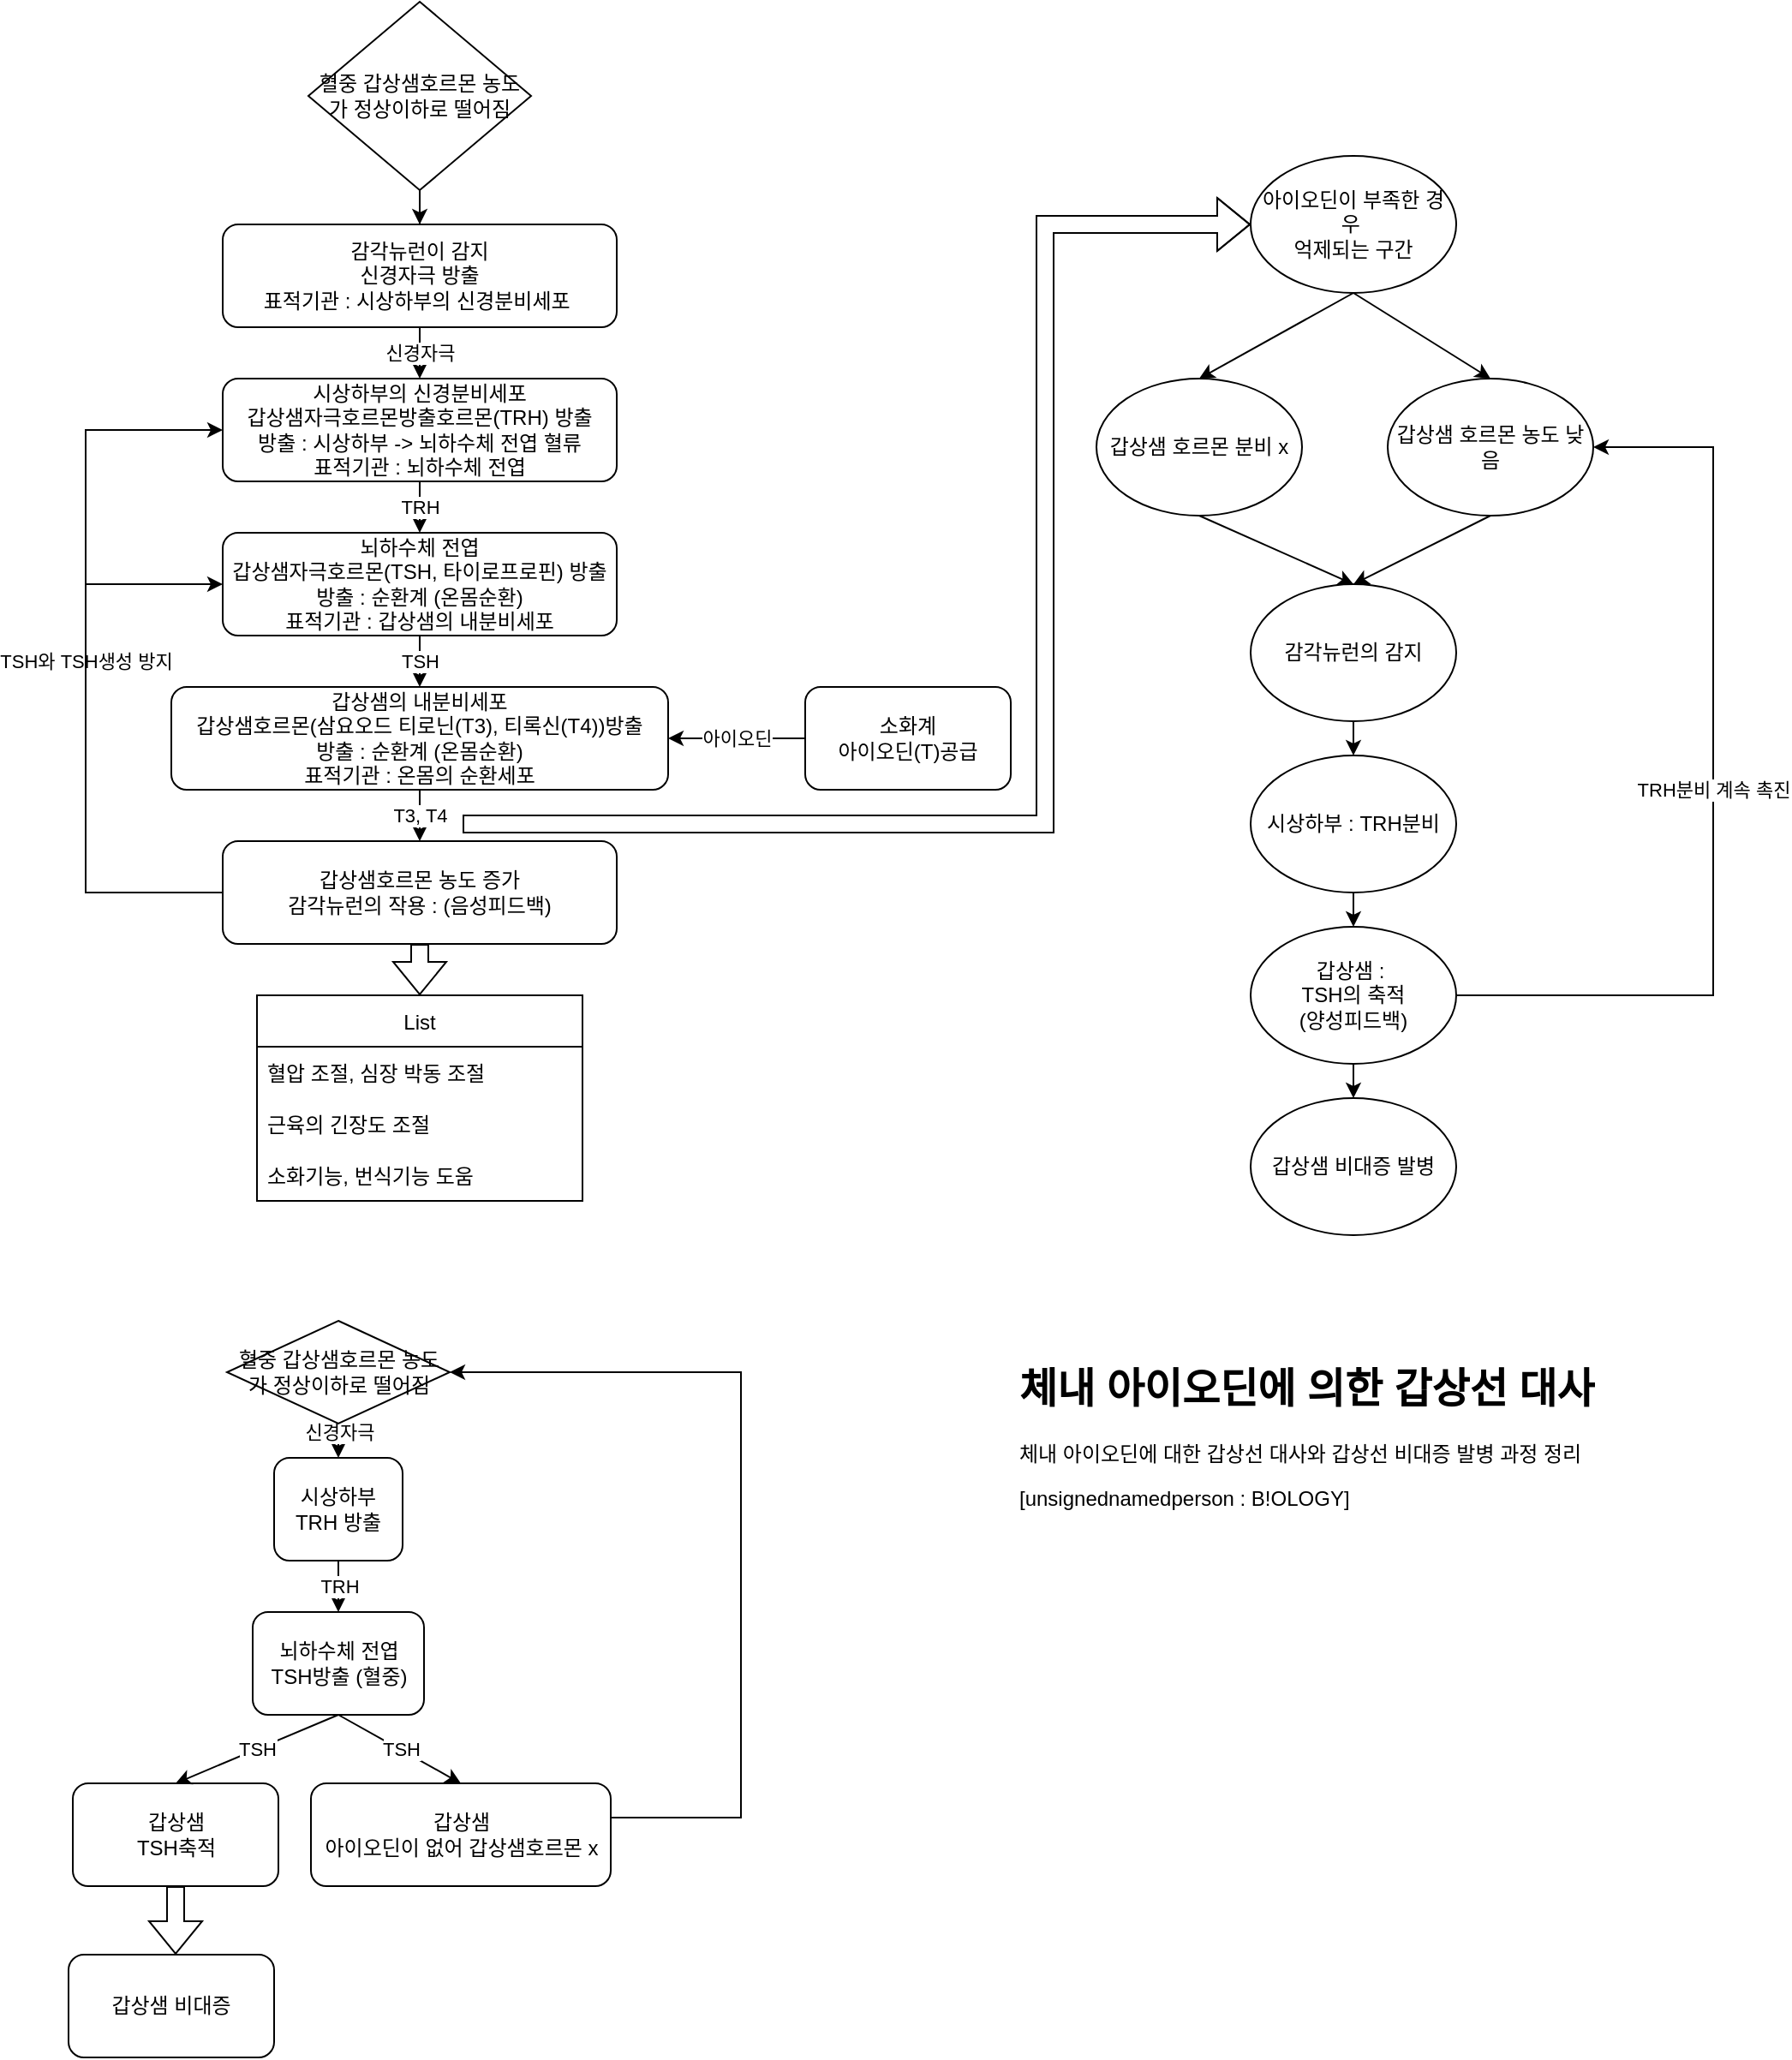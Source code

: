 <mxfile version="18.0.1" type="github">
  <diagram id="bIEgC8IjOLSTwYpr_64w" name="Page-1">
    <mxGraphModel dx="2310" dy="1977" grid="1" gridSize="10" guides="1" tooltips="1" connect="1" arrows="1" fold="1" page="1" pageScale="1" pageWidth="827" pageHeight="1169" math="0" shadow="0">
      <root>
        <mxCell id="0" />
        <mxCell id="1" parent="0" />
        <mxCell id="onEZKk-9TCxTVbbZEijR-10" value="" style="edgeStyle=orthogonalEdgeStyle;rounded=0;orthogonalLoop=1;jettySize=auto;html=1;" edge="1" parent="1" source="onEZKk-9TCxTVbbZEijR-2" target="onEZKk-9TCxTVbbZEijR-3">
          <mxGeometry relative="1" as="geometry" />
        </mxCell>
        <mxCell id="onEZKk-9TCxTVbbZEijR-2" value="혈중 갑상샘호르몬 농도가 정상이하로 떨어짐" style="rhombus;whiteSpace=wrap;html=1;" vertex="1" parent="1">
          <mxGeometry x="170" y="-540" width="130" height="110" as="geometry" />
        </mxCell>
        <mxCell id="onEZKk-9TCxTVbbZEijR-3" value="감각뉴런이 감지&lt;br&gt;신경자극 방출&lt;br&gt;표적기관 : 시상하부의 신경분비세포&amp;nbsp;" style="rounded=1;whiteSpace=wrap;html=1;" vertex="1" parent="1">
          <mxGeometry x="120" y="-410" width="230" height="60" as="geometry" />
        </mxCell>
        <mxCell id="onEZKk-9TCxTVbbZEijR-11" value="시상하부의 신경분비세포&lt;br&gt;갑상샘자극호르몬방출호르몬(TRH) 방출&lt;br&gt;방출 : 시상하부 -&amp;gt; 뇌하수체 전엽 혈류&lt;br&gt;표적기관 : 뇌하수체 전엽" style="rounded=1;whiteSpace=wrap;html=1;" vertex="1" parent="1">
          <mxGeometry x="120" y="-320" width="230" height="60" as="geometry" />
        </mxCell>
        <mxCell id="onEZKk-9TCxTVbbZEijR-12" value="뇌하수체 전엽&lt;br&gt;갑상샘자극호르몬(TSH, 타이로프로핀) 방출&lt;br&gt;방출 : 순환계 (온몸순환)&lt;br&gt;표적기관 : 갑상샘의 내분비세포" style="rounded=1;whiteSpace=wrap;html=1;" vertex="1" parent="1">
          <mxGeometry x="120" y="-230" width="230" height="60" as="geometry" />
        </mxCell>
        <mxCell id="onEZKk-9TCxTVbbZEijR-13" value="갑상샘의 내분비세포&lt;br&gt;갑상샘호르몬(삼요오드 티로닌(T3), 티록신(T4))방출&lt;br&gt;방출 : 순환계 (온몸순환)&lt;br&gt;표적기관 : 온몸의 순환세포" style="rounded=1;whiteSpace=wrap;html=1;" vertex="1" parent="1">
          <mxGeometry x="90" y="-140" width="290" height="60" as="geometry" />
        </mxCell>
        <mxCell id="onEZKk-9TCxTVbbZEijR-14" value="갑상샘호르몬 농도 증가&lt;br&gt;감각뉴런의 작용 : (음성피드백)" style="rounded=1;whiteSpace=wrap;html=1;" vertex="1" parent="1">
          <mxGeometry x="120" y="-50" width="230" height="60" as="geometry" />
        </mxCell>
        <mxCell id="onEZKk-9TCxTVbbZEijR-15" value="List" style="swimlane;fontStyle=0;childLayout=stackLayout;horizontal=1;startSize=30;horizontalStack=0;resizeParent=1;resizeParentMax=0;resizeLast=0;collapsible=1;marginBottom=0;" vertex="1" parent="1">
          <mxGeometry x="140" y="40" width="190" height="120" as="geometry" />
        </mxCell>
        <mxCell id="onEZKk-9TCxTVbbZEijR-16" value="혈압 조절, 심장 박동 조절" style="text;strokeColor=none;fillColor=none;align=left;verticalAlign=middle;spacingLeft=4;spacingRight=4;overflow=hidden;points=[[0,0.5],[1,0.5]];portConstraint=eastwest;rotatable=0;" vertex="1" parent="onEZKk-9TCxTVbbZEijR-15">
          <mxGeometry y="30" width="190" height="30" as="geometry" />
        </mxCell>
        <mxCell id="onEZKk-9TCxTVbbZEijR-17" value="근육의 긴장도 조절" style="text;strokeColor=none;fillColor=none;align=left;verticalAlign=middle;spacingLeft=4;spacingRight=4;overflow=hidden;points=[[0,0.5],[1,0.5]];portConstraint=eastwest;rotatable=0;" vertex="1" parent="onEZKk-9TCxTVbbZEijR-15">
          <mxGeometry y="60" width="190" height="30" as="geometry" />
        </mxCell>
        <mxCell id="onEZKk-9TCxTVbbZEijR-18" value="소화기능, 번식기능 도움" style="text;strokeColor=none;fillColor=none;align=left;verticalAlign=middle;spacingLeft=4;spacingRight=4;overflow=hidden;points=[[0,0.5],[1,0.5]];portConstraint=eastwest;rotatable=0;" vertex="1" parent="onEZKk-9TCxTVbbZEijR-15">
          <mxGeometry y="90" width="190" height="30" as="geometry" />
        </mxCell>
        <mxCell id="onEZKk-9TCxTVbbZEijR-19" value="" style="endArrow=classic;html=1;rounded=0;exitX=0;exitY=0.5;exitDx=0;exitDy=0;entryX=0;entryY=0.5;entryDx=0;entryDy=0;" edge="1" parent="1" source="onEZKk-9TCxTVbbZEijR-14" target="onEZKk-9TCxTVbbZEijR-11">
          <mxGeometry relative="1" as="geometry">
            <mxPoint x="360" y="-290" as="sourcePoint" />
            <mxPoint x="460" y="-290" as="targetPoint" />
            <Array as="points">
              <mxPoint x="40" y="-20" />
              <mxPoint x="40" y="-290" />
            </Array>
          </mxGeometry>
        </mxCell>
        <mxCell id="onEZKk-9TCxTVbbZEijR-20" value="TSH와 TSH생성 방지" style="edgeLabel;resizable=0;html=1;align=center;verticalAlign=middle;" connectable="0" vertex="1" parent="onEZKk-9TCxTVbbZEijR-19">
          <mxGeometry relative="1" as="geometry" />
        </mxCell>
        <mxCell id="onEZKk-9TCxTVbbZEijR-21" value="" style="endArrow=classic;html=1;rounded=0;exitX=0;exitY=0.5;exitDx=0;exitDy=0;entryX=0;entryY=0.5;entryDx=0;entryDy=0;" edge="1" parent="1" source="onEZKk-9TCxTVbbZEijR-14" target="onEZKk-9TCxTVbbZEijR-12">
          <mxGeometry relative="1" as="geometry">
            <mxPoint x="360" y="-290" as="sourcePoint" />
            <mxPoint x="460" y="-290" as="targetPoint" />
            <Array as="points">
              <mxPoint x="40" y="-20" />
              <mxPoint x="40" y="-200" />
            </Array>
          </mxGeometry>
        </mxCell>
        <mxCell id="onEZKk-9TCxTVbbZEijR-23" value="소화계&lt;br&gt;아이오딘(T)공급" style="rounded=1;whiteSpace=wrap;html=1;" vertex="1" parent="1">
          <mxGeometry x="460" y="-140" width="120" height="60" as="geometry" />
        </mxCell>
        <mxCell id="onEZKk-9TCxTVbbZEijR-24" value="" style="endArrow=classic;html=1;rounded=0;exitX=0;exitY=0.5;exitDx=0;exitDy=0;entryX=1;entryY=0.5;entryDx=0;entryDy=0;" edge="1" parent="1" source="onEZKk-9TCxTVbbZEijR-23" target="onEZKk-9TCxTVbbZEijR-13">
          <mxGeometry relative="1" as="geometry">
            <mxPoint x="360" y="-300" as="sourcePoint" />
            <mxPoint x="460" y="-300" as="targetPoint" />
          </mxGeometry>
        </mxCell>
        <mxCell id="onEZKk-9TCxTVbbZEijR-25" value="아이오딘" style="edgeLabel;resizable=0;html=1;align=center;verticalAlign=middle;" connectable="0" vertex="1" parent="onEZKk-9TCxTVbbZEijR-24">
          <mxGeometry relative="1" as="geometry" />
        </mxCell>
        <mxCell id="onEZKk-9TCxTVbbZEijR-26" value="" style="endArrow=classic;html=1;rounded=0;exitX=0.5;exitY=1;exitDx=0;exitDy=0;entryX=0.5;entryY=0;entryDx=0;entryDy=0;" edge="1" parent="1" source="onEZKk-9TCxTVbbZEijR-3" target="onEZKk-9TCxTVbbZEijR-11">
          <mxGeometry relative="1" as="geometry">
            <mxPoint x="360" y="-180" as="sourcePoint" />
            <mxPoint x="460" y="-180" as="targetPoint" />
          </mxGeometry>
        </mxCell>
        <mxCell id="onEZKk-9TCxTVbbZEijR-27" value="신경자극" style="edgeLabel;resizable=0;html=1;align=center;verticalAlign=middle;" connectable="0" vertex="1" parent="onEZKk-9TCxTVbbZEijR-26">
          <mxGeometry relative="1" as="geometry" />
        </mxCell>
        <mxCell id="onEZKk-9TCxTVbbZEijR-28" value="" style="endArrow=classic;html=1;rounded=0;exitX=0.5;exitY=1;exitDx=0;exitDy=0;entryX=0.5;entryY=0;entryDx=0;entryDy=0;" edge="1" parent="1" source="onEZKk-9TCxTVbbZEijR-11" target="onEZKk-9TCxTVbbZEijR-12">
          <mxGeometry relative="1" as="geometry">
            <mxPoint x="360" y="-180" as="sourcePoint" />
            <mxPoint x="460" y="-180" as="targetPoint" />
          </mxGeometry>
        </mxCell>
        <mxCell id="onEZKk-9TCxTVbbZEijR-29" value="TRH" style="edgeLabel;resizable=0;html=1;align=center;verticalAlign=middle;" connectable="0" vertex="1" parent="onEZKk-9TCxTVbbZEijR-28">
          <mxGeometry relative="1" as="geometry" />
        </mxCell>
        <mxCell id="onEZKk-9TCxTVbbZEijR-30" value="" style="endArrow=classic;html=1;rounded=0;exitX=0.5;exitY=1;exitDx=0;exitDy=0;entryX=0.5;entryY=0;entryDx=0;entryDy=0;" edge="1" parent="1" source="onEZKk-9TCxTVbbZEijR-12" target="onEZKk-9TCxTVbbZEijR-13">
          <mxGeometry relative="1" as="geometry">
            <mxPoint x="360" y="-180" as="sourcePoint" />
            <mxPoint x="460" y="-180" as="targetPoint" />
          </mxGeometry>
        </mxCell>
        <mxCell id="onEZKk-9TCxTVbbZEijR-31" value="TSH" style="edgeLabel;resizable=0;html=1;align=center;verticalAlign=middle;" connectable="0" vertex="1" parent="onEZKk-9TCxTVbbZEijR-30">
          <mxGeometry relative="1" as="geometry" />
        </mxCell>
        <mxCell id="onEZKk-9TCxTVbbZEijR-32" value="" style="endArrow=classic;html=1;rounded=0;exitX=0.5;exitY=1;exitDx=0;exitDy=0;" edge="1" parent="1" source="onEZKk-9TCxTVbbZEijR-13" target="onEZKk-9TCxTVbbZEijR-14">
          <mxGeometry relative="1" as="geometry">
            <mxPoint x="230" y="-70" as="sourcePoint" />
            <mxPoint x="460" y="-180" as="targetPoint" />
          </mxGeometry>
        </mxCell>
        <mxCell id="onEZKk-9TCxTVbbZEijR-33" value="T3, T4" style="edgeLabel;resizable=0;html=1;align=center;verticalAlign=middle;" connectable="0" vertex="1" parent="onEZKk-9TCxTVbbZEijR-32">
          <mxGeometry relative="1" as="geometry" />
        </mxCell>
        <mxCell id="onEZKk-9TCxTVbbZEijR-35" value="" style="shape=flexArrow;endArrow=classic;html=1;rounded=0;exitX=0.5;exitY=1;exitDx=0;exitDy=0;" edge="1" parent="1" source="onEZKk-9TCxTVbbZEijR-14" target="onEZKk-9TCxTVbbZEijR-15">
          <mxGeometry width="50" height="50" relative="1" as="geometry">
            <mxPoint x="390" y="-150" as="sourcePoint" />
            <mxPoint x="440" y="-200" as="targetPoint" />
          </mxGeometry>
        </mxCell>
        <mxCell id="onEZKk-9TCxTVbbZEijR-41" value="아이오딘이 부족한 경우&amp;nbsp;&lt;br&gt;억제되는 구간" style="ellipse;whiteSpace=wrap;html=1;" vertex="1" parent="1">
          <mxGeometry x="720" y="-450" width="120" height="80" as="geometry" />
        </mxCell>
        <mxCell id="onEZKk-9TCxTVbbZEijR-45" value="" style="shape=flexArrow;endArrow=classic;html=1;rounded=0;entryX=0;entryY=0.5;entryDx=0;entryDy=0;edgeStyle=orthogonalEdgeStyle;" edge="1" parent="1" target="onEZKk-9TCxTVbbZEijR-41">
          <mxGeometry width="50" height="50" relative="1" as="geometry">
            <mxPoint x="260" y="-60" as="sourcePoint" />
            <mxPoint x="440" y="-120" as="targetPoint" />
            <Array as="points">
              <mxPoint x="600" y="-60" />
              <mxPoint x="600" y="-410" />
            </Array>
          </mxGeometry>
        </mxCell>
        <mxCell id="onEZKk-9TCxTVbbZEijR-46" value="갑상샘 호르몬 분비 x" style="ellipse;whiteSpace=wrap;html=1;" vertex="1" parent="1">
          <mxGeometry x="630" y="-320" width="120" height="80" as="geometry" />
        </mxCell>
        <mxCell id="onEZKk-9TCxTVbbZEijR-47" value="갑상샘 호르몬 농도 낮음" style="ellipse;whiteSpace=wrap;html=1;" vertex="1" parent="1">
          <mxGeometry x="800" y="-320" width="120" height="80" as="geometry" />
        </mxCell>
        <mxCell id="onEZKk-9TCxTVbbZEijR-48" value="" style="endArrow=classic;html=1;rounded=0;exitX=0.5;exitY=1;exitDx=0;exitDy=0;entryX=0.5;entryY=0;entryDx=0;entryDy=0;" edge="1" parent="1" source="onEZKk-9TCxTVbbZEijR-41" target="onEZKk-9TCxTVbbZEijR-46">
          <mxGeometry width="50" height="50" relative="1" as="geometry">
            <mxPoint x="390" y="-80" as="sourcePoint" />
            <mxPoint x="440" y="-130" as="targetPoint" />
          </mxGeometry>
        </mxCell>
        <mxCell id="onEZKk-9TCxTVbbZEijR-49" value="" style="endArrow=classic;html=1;rounded=0;exitX=0.5;exitY=1;exitDx=0;exitDy=0;entryX=0.5;entryY=0;entryDx=0;entryDy=0;" edge="1" parent="1" source="onEZKk-9TCxTVbbZEijR-41" target="onEZKk-9TCxTVbbZEijR-47">
          <mxGeometry width="50" height="50" relative="1" as="geometry">
            <mxPoint x="390" y="-80" as="sourcePoint" />
            <mxPoint x="440" y="-130" as="targetPoint" />
          </mxGeometry>
        </mxCell>
        <mxCell id="onEZKk-9TCxTVbbZEijR-50" value="갑상샘 :&amp;nbsp;&lt;br&gt;TSH의 축적&lt;br&gt;(양성피드백)" style="ellipse;whiteSpace=wrap;html=1;" vertex="1" parent="1">
          <mxGeometry x="720" width="120" height="80" as="geometry" />
        </mxCell>
        <mxCell id="onEZKk-9TCxTVbbZEijR-51" value="갑상샘 비대증 발병" style="ellipse;whiteSpace=wrap;html=1;" vertex="1" parent="1">
          <mxGeometry x="720" y="100" width="120" height="80" as="geometry" />
        </mxCell>
        <mxCell id="onEZKk-9TCxTVbbZEijR-53" value="감각뉴런의 감지" style="ellipse;whiteSpace=wrap;html=1;" vertex="1" parent="1">
          <mxGeometry x="720" y="-200" width="120" height="80" as="geometry" />
        </mxCell>
        <mxCell id="onEZKk-9TCxTVbbZEijR-55" value="시상하부 : TRH분비" style="ellipse;whiteSpace=wrap;html=1;" vertex="1" parent="1">
          <mxGeometry x="720" y="-100" width="120" height="80" as="geometry" />
        </mxCell>
        <mxCell id="onEZKk-9TCxTVbbZEijR-56" value="" style="endArrow=classic;html=1;rounded=0;exitX=0.5;exitY=1;exitDx=0;exitDy=0;entryX=0.5;entryY=0;entryDx=0;entryDy=0;" edge="1" parent="1" source="onEZKk-9TCxTVbbZEijR-46" target="onEZKk-9TCxTVbbZEijR-53">
          <mxGeometry width="50" height="50" relative="1" as="geometry">
            <mxPoint x="390" y="-130" as="sourcePoint" />
            <mxPoint x="440" y="-180" as="targetPoint" />
          </mxGeometry>
        </mxCell>
        <mxCell id="onEZKk-9TCxTVbbZEijR-57" value="" style="endArrow=classic;html=1;rounded=0;exitX=0.5;exitY=1;exitDx=0;exitDy=0;entryX=0.5;entryY=0;entryDx=0;entryDy=0;" edge="1" parent="1" source="onEZKk-9TCxTVbbZEijR-47" target="onEZKk-9TCxTVbbZEijR-53">
          <mxGeometry width="50" height="50" relative="1" as="geometry">
            <mxPoint x="390" y="-130" as="sourcePoint" />
            <mxPoint x="440" y="-180" as="targetPoint" />
          </mxGeometry>
        </mxCell>
        <mxCell id="onEZKk-9TCxTVbbZEijR-58" value="" style="endArrow=classic;html=1;rounded=0;exitX=0.5;exitY=1;exitDx=0;exitDy=0;entryX=0.5;entryY=0;entryDx=0;entryDy=0;" edge="1" parent="1" source="onEZKk-9TCxTVbbZEijR-53" target="onEZKk-9TCxTVbbZEijR-55">
          <mxGeometry width="50" height="50" relative="1" as="geometry">
            <mxPoint x="390" y="-140" as="sourcePoint" />
            <mxPoint x="440" y="-190" as="targetPoint" />
          </mxGeometry>
        </mxCell>
        <mxCell id="onEZKk-9TCxTVbbZEijR-59" value="" style="endArrow=classic;html=1;rounded=0;exitX=0.5;exitY=1;exitDx=0;exitDy=0;entryX=0.5;entryY=0;entryDx=0;entryDy=0;" edge="1" parent="1" source="onEZKk-9TCxTVbbZEijR-55" target="onEZKk-9TCxTVbbZEijR-50">
          <mxGeometry width="50" height="50" relative="1" as="geometry">
            <mxPoint x="390" y="-140" as="sourcePoint" />
            <mxPoint x="440" y="-190" as="targetPoint" />
          </mxGeometry>
        </mxCell>
        <mxCell id="onEZKk-9TCxTVbbZEijR-60" value="" style="endArrow=classic;html=1;rounded=0;exitX=0.5;exitY=1;exitDx=0;exitDy=0;entryX=0.5;entryY=0;entryDx=0;entryDy=0;" edge="1" parent="1" source="onEZKk-9TCxTVbbZEijR-50" target="onEZKk-9TCxTVbbZEijR-51">
          <mxGeometry width="50" height="50" relative="1" as="geometry">
            <mxPoint x="390" y="-150" as="sourcePoint" />
            <mxPoint x="440" y="-200" as="targetPoint" />
          </mxGeometry>
        </mxCell>
        <mxCell id="onEZKk-9TCxTVbbZEijR-62" value="" style="endArrow=classic;html=1;rounded=0;exitX=1;exitY=0.5;exitDx=0;exitDy=0;entryX=1;entryY=0.5;entryDx=0;entryDy=0;edgeStyle=orthogonalEdgeStyle;" edge="1" parent="1" source="onEZKk-9TCxTVbbZEijR-50" target="onEZKk-9TCxTVbbZEijR-47">
          <mxGeometry relative="1" as="geometry">
            <mxPoint x="360" y="-180" as="sourcePoint" />
            <mxPoint x="460" y="-180" as="targetPoint" />
            <Array as="points">
              <mxPoint x="990" y="40" />
              <mxPoint x="990" y="-280" />
            </Array>
          </mxGeometry>
        </mxCell>
        <mxCell id="onEZKk-9TCxTVbbZEijR-63" value="TRH분비 계속 촉진" style="edgeLabel;resizable=0;html=1;align=center;verticalAlign=middle;" connectable="0" vertex="1" parent="onEZKk-9TCxTVbbZEijR-62">
          <mxGeometry relative="1" as="geometry" />
        </mxCell>
        <mxCell id="onEZKk-9TCxTVbbZEijR-67" value="시상하부&lt;br&gt;TRH 방출" style="rounded=1;whiteSpace=wrap;html=1;" vertex="1" parent="1">
          <mxGeometry x="150" y="310" width="75" height="60" as="geometry" />
        </mxCell>
        <mxCell id="onEZKk-9TCxTVbbZEijR-68" value="뇌하수체 전엽&lt;br&gt;TSH방출 (혈중)" style="rounded=1;whiteSpace=wrap;html=1;" vertex="1" parent="1">
          <mxGeometry x="137.5" y="400" width="100" height="60" as="geometry" />
        </mxCell>
        <mxCell id="onEZKk-9TCxTVbbZEijR-69" value="갑상샘&lt;br&gt;아이오딘이 없어 갑상샘호르몬 x" style="rounded=1;whiteSpace=wrap;html=1;" vertex="1" parent="1">
          <mxGeometry x="171.5" y="500" width="175" height="60" as="geometry" />
        </mxCell>
        <mxCell id="onEZKk-9TCxTVbbZEijR-81" value="" style="endArrow=classic;html=1;rounded=0;exitX=0.5;exitY=1;exitDx=0;exitDy=0;entryX=0.5;entryY=0;entryDx=0;entryDy=0;" edge="1" parent="1" target="onEZKk-9TCxTVbbZEijR-67">
          <mxGeometry relative="1" as="geometry">
            <mxPoint x="187.5" y="280" as="sourcePoint" />
            <mxPoint x="412.5" y="450" as="targetPoint" />
          </mxGeometry>
        </mxCell>
        <mxCell id="onEZKk-9TCxTVbbZEijR-82" value="신경자극" style="edgeLabel;resizable=0;html=1;align=center;verticalAlign=middle;" connectable="0" vertex="1" parent="onEZKk-9TCxTVbbZEijR-81">
          <mxGeometry relative="1" as="geometry" />
        </mxCell>
        <mxCell id="onEZKk-9TCxTVbbZEijR-83" value="" style="endArrow=classic;html=1;rounded=0;exitX=0.5;exitY=1;exitDx=0;exitDy=0;entryX=0.5;entryY=0;entryDx=0;entryDy=0;" edge="1" parent="1" source="onEZKk-9TCxTVbbZEijR-67" target="onEZKk-9TCxTVbbZEijR-68">
          <mxGeometry relative="1" as="geometry">
            <mxPoint x="312.5" y="450" as="sourcePoint" />
            <mxPoint x="412.5" y="450" as="targetPoint" />
          </mxGeometry>
        </mxCell>
        <mxCell id="onEZKk-9TCxTVbbZEijR-84" value="TRH" style="edgeLabel;resizable=0;html=1;align=center;verticalAlign=middle;" connectable="0" vertex="1" parent="onEZKk-9TCxTVbbZEijR-83">
          <mxGeometry relative="1" as="geometry" />
        </mxCell>
        <mxCell id="onEZKk-9TCxTVbbZEijR-85" value="" style="endArrow=classic;html=1;rounded=0;exitX=0.5;exitY=1;exitDx=0;exitDy=0;entryX=0.5;entryY=0;entryDx=0;entryDy=0;" edge="1" parent="1" source="onEZKk-9TCxTVbbZEijR-68" target="onEZKk-9TCxTVbbZEijR-69">
          <mxGeometry relative="1" as="geometry">
            <mxPoint x="312.5" y="450" as="sourcePoint" />
            <mxPoint x="412.5" y="450" as="targetPoint" />
          </mxGeometry>
        </mxCell>
        <mxCell id="onEZKk-9TCxTVbbZEijR-86" value="TSH" style="edgeLabel;resizable=0;html=1;align=center;verticalAlign=middle;" connectable="0" vertex="1" parent="onEZKk-9TCxTVbbZEijR-85">
          <mxGeometry relative="1" as="geometry" />
        </mxCell>
        <mxCell id="onEZKk-9TCxTVbbZEijR-107" value="혈중 갑상샘호르몬 농도가 정상이하로 떨어짐" style="rhombus;whiteSpace=wrap;html=1;" vertex="1" parent="1">
          <mxGeometry x="122.5" y="230" width="130" height="60" as="geometry" />
        </mxCell>
        <mxCell id="onEZKk-9TCxTVbbZEijR-118" value="" style="endArrow=classic;html=1;rounded=0;exitX=1;exitY=0.5;exitDx=0;exitDy=0;entryX=1;entryY=0.5;entryDx=0;entryDy=0;edgeStyle=orthogonalEdgeStyle;" edge="1" parent="1" source="onEZKk-9TCxTVbbZEijR-69" target="onEZKk-9TCxTVbbZEijR-107">
          <mxGeometry width="50" height="50" relative="1" as="geometry">
            <mxPoint x="312.5" y="570" as="sourcePoint" />
            <mxPoint x="352.5" y="360" as="targetPoint" />
            <Array as="points">
              <mxPoint x="346.5" y="520" />
              <mxPoint x="422.5" y="520" />
              <mxPoint x="422.5" y="260" />
            </Array>
          </mxGeometry>
        </mxCell>
        <mxCell id="onEZKk-9TCxTVbbZEijR-119" value="갑상샘&lt;br&gt;TSH축적" style="rounded=1;whiteSpace=wrap;html=1;" vertex="1" parent="1">
          <mxGeometry x="32.5" y="500" width="120" height="60" as="geometry" />
        </mxCell>
        <mxCell id="onEZKk-9TCxTVbbZEijR-120" value="" style="endArrow=classic;html=1;rounded=0;exitX=0.5;exitY=1;exitDx=0;exitDy=0;entryX=0.5;entryY=0;entryDx=0;entryDy=0;" edge="1" parent="1" source="onEZKk-9TCxTVbbZEijR-68" target="onEZKk-9TCxTVbbZEijR-119">
          <mxGeometry relative="1" as="geometry">
            <mxPoint x="197.5" y="470.0" as="sourcePoint" />
            <mxPoint x="269.0" y="510.0" as="targetPoint" />
          </mxGeometry>
        </mxCell>
        <mxCell id="onEZKk-9TCxTVbbZEijR-121" value="TSH" style="edgeLabel;resizable=0;html=1;align=center;verticalAlign=middle;" connectable="0" vertex="1" parent="onEZKk-9TCxTVbbZEijR-120">
          <mxGeometry relative="1" as="geometry" />
        </mxCell>
        <mxCell id="onEZKk-9TCxTVbbZEijR-122" value="" style="shape=flexArrow;endArrow=classic;html=1;rounded=0;exitX=0.5;exitY=1;exitDx=0;exitDy=0;" edge="1" parent="1" source="onEZKk-9TCxTVbbZEijR-119">
          <mxGeometry width="50" height="50" relative="1" as="geometry">
            <mxPoint x="312.5" y="430" as="sourcePoint" />
            <mxPoint x="92.5" y="600" as="targetPoint" />
          </mxGeometry>
        </mxCell>
        <mxCell id="onEZKk-9TCxTVbbZEijR-123" value="갑상샘 비대증" style="rounded=1;whiteSpace=wrap;html=1;" vertex="1" parent="1">
          <mxGeometry x="30" y="600" width="120" height="60" as="geometry" />
        </mxCell>
        <mxCell id="onEZKk-9TCxTVbbZEijR-124" value="&lt;h1&gt;체내 아이오딘에 의한 갑상선 대사&lt;/h1&gt;&lt;p&gt;체내 아이오딘에 대한 갑상선 대사와 갑상선 비대증 발병 과정 정리&lt;/p&gt;&lt;p&gt;[unsignednamedperson : B!OLOGY]&lt;/p&gt;" style="text;html=1;strokeColor=none;fillColor=none;spacing=5;spacingTop=-20;whiteSpace=wrap;overflow=hidden;rounded=0;" vertex="1" parent="1">
          <mxGeometry x="580" y="250" width="350" height="120" as="geometry" />
        </mxCell>
      </root>
    </mxGraphModel>
  </diagram>
</mxfile>

